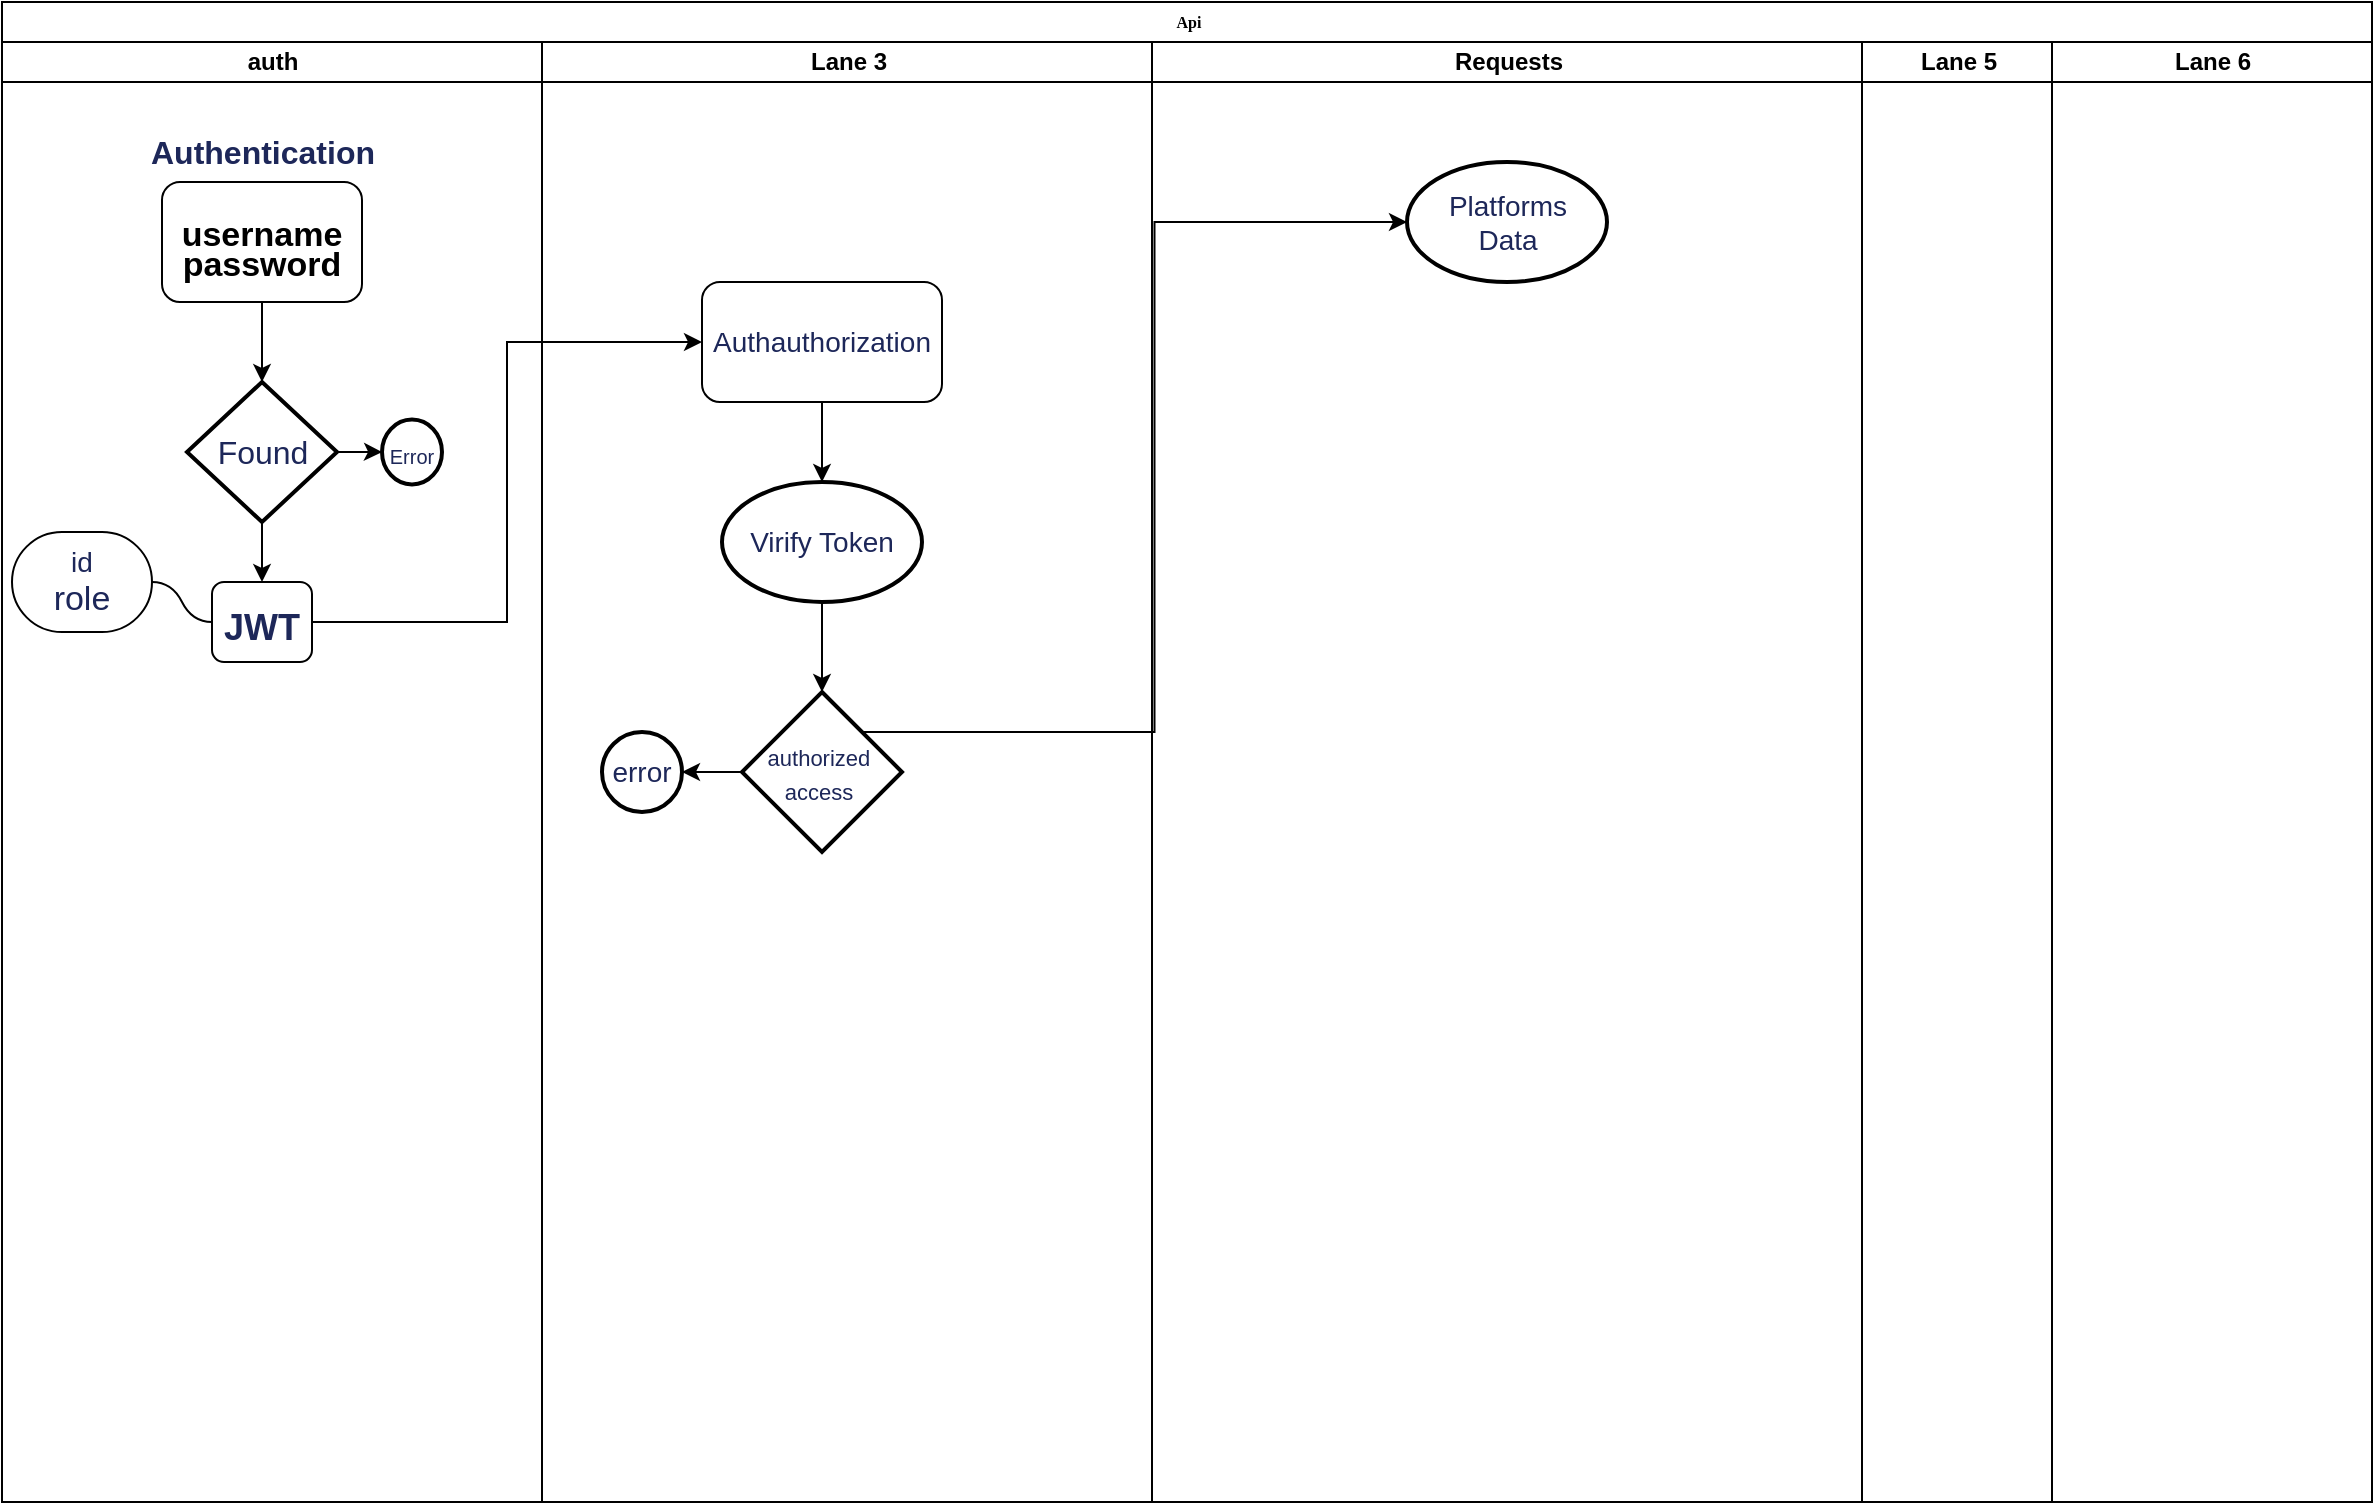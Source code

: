 <mxfile version="20.8.5" type="github">
  <diagram name="Page-1" id="74e2e168-ea6b-b213-b513-2b3c1d86103e">
    <mxGraphModel dx="748" dy="495" grid="1" gridSize="10" guides="1" tooltips="1" connect="1" arrows="1" fold="1" page="1" pageScale="1" pageWidth="1100" pageHeight="850" background="none" math="0" shadow="0">
      <root>
        <mxCell id="0" />
        <mxCell id="1" parent="0" />
        <mxCell id="77e6c97f196da883-1" value="Api" style="swimlane;html=1;childLayout=stackLayout;startSize=20;rounded=0;shadow=0;labelBackgroundColor=none;strokeWidth=1;fontFamily=Verdana;fontSize=8;align=center;" parent="1" vertex="1">
          <mxGeometry x="100" y="30" width="1185" height="750" as="geometry" />
        </mxCell>
        <mxCell id="77e6c97f196da883-2" value="auth" style="swimlane;html=1;startSize=20;" parent="77e6c97f196da883-1" vertex="1">
          <mxGeometry y="20" width="270" height="730" as="geometry">
            <mxRectangle y="20" width="40" height="730" as="alternateBounds" />
          </mxGeometry>
        </mxCell>
        <mxCell id="tOllKT5evSO37Req1rAb-6" value="" style="edgeStyle=orthogonalEdgeStyle;rounded=0;orthogonalLoop=1;jettySize=auto;html=1;fontFamily=Helvetica;fontSize=17;fontColor=#1d2759;" edge="1" parent="77e6c97f196da883-2" source="77e6c97f196da883-8" target="tOllKT5evSO37Req1rAb-4">
          <mxGeometry relative="1" as="geometry" />
        </mxCell>
        <mxCell id="77e6c97f196da883-8" value="&lt;h1 style=&quot;line-height: 20%; font-size: 17px;&quot;&gt;&lt;font face=&quot;Helvetica&quot; style=&quot;font-size: 17px;&quot;&gt;username&lt;/font&gt;&lt;/h1&gt;&lt;div style=&quot;line-height: 20%; font-size: 17px;&quot;&gt;&lt;font face=&quot;Helvetica&quot; style=&quot;font-size: 17px;&quot;&gt;&lt;b style=&quot;&quot;&gt;password&lt;/b&gt;&lt;/font&gt;&lt;/div&gt;" style="rounded=1;whiteSpace=wrap;html=1;shadow=0;labelBackgroundColor=none;strokeWidth=1;fontFamily=Verdana;fontSize=8;align=center;" parent="77e6c97f196da883-2" vertex="1">
          <mxGeometry x="80" y="70" width="100" height="60" as="geometry" />
        </mxCell>
        <mxCell id="tOllKT5evSO37Req1rAb-3" value="&lt;b&gt;&lt;font color=&quot;#1d2759&quot;&gt;Authentication&lt;/font&gt;&lt;/b&gt;" style="text;html=1;align=center;verticalAlign=middle;resizable=0;points=[];autosize=1;strokeColor=none;fillColor=none;fontSize=16;strokeWidth=1;" vertex="1" parent="77e6c97f196da883-2">
          <mxGeometry x="60" y="40" width="140" height="30" as="geometry" />
        </mxCell>
        <mxCell id="tOllKT5evSO37Req1rAb-8" value="" style="edgeStyle=orthogonalEdgeStyle;rounded=0;orthogonalLoop=1;jettySize=auto;html=1;fontFamily=Helvetica;fontSize=18;fontColor=#1d2759;" edge="1" parent="77e6c97f196da883-2" source="tOllKT5evSO37Req1rAb-4" target="tOllKT5evSO37Req1rAb-7">
          <mxGeometry relative="1" as="geometry" />
        </mxCell>
        <mxCell id="tOllKT5evSO37Req1rAb-10" value="" style="edgeStyle=orthogonalEdgeStyle;rounded=0;orthogonalLoop=1;jettySize=auto;html=1;fontFamily=Helvetica;fontSize=18;fontColor=#1d2759;" edge="1" parent="77e6c97f196da883-2" source="tOllKT5evSO37Req1rAb-4" target="tOllKT5evSO37Req1rAb-9">
          <mxGeometry relative="1" as="geometry" />
        </mxCell>
        <mxCell id="tOllKT5evSO37Req1rAb-4" value="Found" style="strokeWidth=2;html=1;shape=mxgraph.flowchart.decision;whiteSpace=wrap;fontSize=16;fontColor=#1d2759;" vertex="1" parent="77e6c97f196da883-2">
          <mxGeometry x="92.5" y="170" width="75" height="70" as="geometry" />
        </mxCell>
        <mxCell id="tOllKT5evSO37Req1rAb-7" value="&lt;h1 style=&quot;line-height: 50%;&quot;&gt;&lt;font style=&quot;font-size: 18px;&quot;&gt;JWT&lt;/font&gt;&lt;/h1&gt;" style="rounded=1;whiteSpace=wrap;html=1;strokeWidth=1;fontFamily=Helvetica;fontSize=17;fontColor=#1d2759;" vertex="1" parent="77e6c97f196da883-2">
          <mxGeometry x="105" y="270" width="50" height="40" as="geometry" />
        </mxCell>
        <mxCell id="tOllKT5evSO37Req1rAb-9" value="&lt;font style=&quot;font-size: 10px;&quot;&gt;Error&lt;/font&gt;" style="ellipse;whiteSpace=wrap;html=1;fontSize=16;fontColor=#1d2759;strokeWidth=2;" vertex="1" parent="77e6c97f196da883-2">
          <mxGeometry x="190" y="188.75" width="30" height="32.5" as="geometry" />
        </mxCell>
        <mxCell id="tOllKT5evSO37Req1rAb-45" value="id&lt;br style=&quot;border-color: var(--border-color); font-size: 17px;&quot;&gt;&lt;span style=&quot;font-size: 17px;&quot;&gt;role&lt;/span&gt;" style="whiteSpace=wrap;html=1;rounded=1;arcSize=50;align=center;verticalAlign=middle;strokeWidth=1;autosize=1;spacing=4;treeFolding=1;treeMoving=1;newEdgeStyle={&quot;edgeStyle&quot;:&quot;entityRelationEdgeStyle&quot;,&quot;startArrow&quot;:&quot;none&quot;,&quot;endArrow&quot;:&quot;none&quot;,&quot;segment&quot;:10,&quot;curved&quot;:1,&quot;sourcePerimeterSpacing&quot;:0,&quot;targetPerimeterSpacing&quot;:0};fontFamily=Helvetica;fontSize=14;fontColor=#1d2759;" vertex="1" parent="77e6c97f196da883-2">
          <mxGeometry x="5" y="245" width="70" height="50" as="geometry" />
        </mxCell>
        <mxCell id="tOllKT5evSO37Req1rAb-46" value="" style="edgeStyle=entityRelationEdgeStyle;startArrow=none;endArrow=none;segment=10;curved=1;sourcePerimeterSpacing=0;targetPerimeterSpacing=0;rounded=0;fontFamily=Helvetica;fontSize=14;fontColor=#1d2759;exitX=0;exitY=0.5;exitDx=0;exitDy=0;" edge="1" target="tOllKT5evSO37Req1rAb-45" parent="77e6c97f196da883-2" source="tOllKT5evSO37Req1rAb-7">
          <mxGeometry relative="1" as="geometry">
            <mxPoint x="113" y="280" as="sourcePoint" />
          </mxGeometry>
        </mxCell>
        <mxCell id="77e6c97f196da883-4" value="Lane 3" style="swimlane;html=1;startSize=20;" parent="77e6c97f196da883-1" vertex="1">
          <mxGeometry x="270" y="20" width="305" height="730" as="geometry" />
        </mxCell>
        <mxCell id="tOllKT5evSO37Req1rAb-27" value="" style="edgeStyle=orthogonalEdgeStyle;rounded=0;orthogonalLoop=1;jettySize=auto;html=1;fontFamily=Helvetica;fontSize=14;fontColor=#1d2759;" edge="1" parent="77e6c97f196da883-4" source="tOllKT5evSO37Req1rAb-11" target="tOllKT5evSO37Req1rAb-26">
          <mxGeometry relative="1" as="geometry" />
        </mxCell>
        <mxCell id="tOllKT5evSO37Req1rAb-11" value="&lt;font style=&quot;font-size: 14px;&quot;&gt;Authauthorization&lt;/font&gt;" style="whiteSpace=wrap;html=1;fontSize=17;fontColor=#1d2759;rounded=1;strokeWidth=1;fontFamily=Helvetica;" vertex="1" parent="77e6c97f196da883-4">
          <mxGeometry x="80" y="120" width="120" height="60" as="geometry" />
        </mxCell>
        <mxCell id="tOllKT5evSO37Req1rAb-35" value="" style="edgeStyle=orthogonalEdgeStyle;rounded=0;orthogonalLoop=1;jettySize=auto;html=1;fontFamily=Helvetica;fontSize=11;fontColor=#1d2759;" edge="1" parent="77e6c97f196da883-4" source="tOllKT5evSO37Req1rAb-26" target="tOllKT5evSO37Req1rAb-34">
          <mxGeometry relative="1" as="geometry" />
        </mxCell>
        <mxCell id="tOllKT5evSO37Req1rAb-26" value="Virify Token" style="strokeWidth=2;html=1;shape=mxgraph.flowchart.start_1;whiteSpace=wrap;fontFamily=Helvetica;fontSize=14;fontColor=#1d2759;" vertex="1" parent="77e6c97f196da883-4">
          <mxGeometry x="90" y="220" width="100" height="60" as="geometry" />
        </mxCell>
        <mxCell id="tOllKT5evSO37Req1rAb-31" value="error" style="ellipse;whiteSpace=wrap;html=1;fontSize=14;fontColor=#1d2759;strokeWidth=2;fontFamily=Helvetica;" vertex="1" parent="77e6c97f196da883-4">
          <mxGeometry x="30" y="345" width="40" height="40" as="geometry" />
        </mxCell>
        <mxCell id="tOllKT5evSO37Req1rAb-36" value="" style="edgeStyle=orthogonalEdgeStyle;rounded=0;orthogonalLoop=1;jettySize=auto;html=1;fontFamily=Helvetica;fontSize=11;fontColor=#1d2759;" edge="1" parent="77e6c97f196da883-4" source="tOllKT5evSO37Req1rAb-34" target="tOllKT5evSO37Req1rAb-31">
          <mxGeometry relative="1" as="geometry" />
        </mxCell>
        <mxCell id="tOllKT5evSO37Req1rAb-34" value="&lt;font style=&quot;font-size: 11px;&quot;&gt;authorized&amp;nbsp; access&amp;nbsp;&lt;/font&gt;" style="rhombus;whiteSpace=wrap;html=1;fontSize=14;fontColor=#1d2759;strokeWidth=2;fontFamily=Helvetica;" vertex="1" parent="77e6c97f196da883-4">
          <mxGeometry x="100" y="325" width="80" height="80" as="geometry" />
        </mxCell>
        <mxCell id="77e6c97f196da883-5" value="Requests" style="swimlane;html=1;startSize=20;" parent="77e6c97f196da883-1" vertex="1">
          <mxGeometry x="575" y="20" width="355" height="730" as="geometry" />
        </mxCell>
        <mxCell id="tOllKT5evSO37Req1rAb-37" value="&lt;font style=&quot;font-size: 14px;&quot;&gt;Platforms&lt;br&gt;Data&lt;/font&gt;" style="strokeWidth=2;html=1;shape=mxgraph.flowchart.start_1;whiteSpace=wrap;fontFamily=Helvetica;fontSize=11;fontColor=#1d2759;" vertex="1" parent="77e6c97f196da883-5">
          <mxGeometry x="127.5" y="60" width="100" height="60" as="geometry" />
        </mxCell>
        <mxCell id="77e6c97f196da883-6" value="Lane 5" style="swimlane;html=1;startSize=20;" parent="77e6c97f196da883-1" vertex="1">
          <mxGeometry x="930" y="20" width="95" height="730" as="geometry" />
        </mxCell>
        <mxCell id="77e6c97f196da883-7" value="Lane 6" style="swimlane;html=1;startSize=20;" parent="77e6c97f196da883-1" vertex="1">
          <mxGeometry x="1025" y="20" width="160" height="730" as="geometry" />
        </mxCell>
        <mxCell id="tOllKT5evSO37Req1rAb-25" style="edgeStyle=orthogonalEdgeStyle;rounded=0;orthogonalLoop=1;jettySize=auto;html=1;exitX=1;exitY=0.5;exitDx=0;exitDy=0;entryX=0;entryY=0.5;entryDx=0;entryDy=0;fontFamily=Helvetica;fontSize=14;fontColor=#1d2759;" edge="1" parent="77e6c97f196da883-1" source="tOllKT5evSO37Req1rAb-7" target="tOllKT5evSO37Req1rAb-11">
          <mxGeometry relative="1" as="geometry" />
        </mxCell>
        <mxCell id="tOllKT5evSO37Req1rAb-38" style="edgeStyle=orthogonalEdgeStyle;rounded=0;orthogonalLoop=1;jettySize=auto;html=1;exitX=1;exitY=0;exitDx=0;exitDy=0;entryX=0;entryY=0.5;entryDx=0;entryDy=0;entryPerimeter=0;fontFamily=Helvetica;fontSize=14;fontColor=#1d2759;" edge="1" parent="77e6c97f196da883-1" source="tOllKT5evSO37Req1rAb-34" target="tOllKT5evSO37Req1rAb-37">
          <mxGeometry relative="1" as="geometry" />
        </mxCell>
      </root>
    </mxGraphModel>
  </diagram>
</mxfile>
